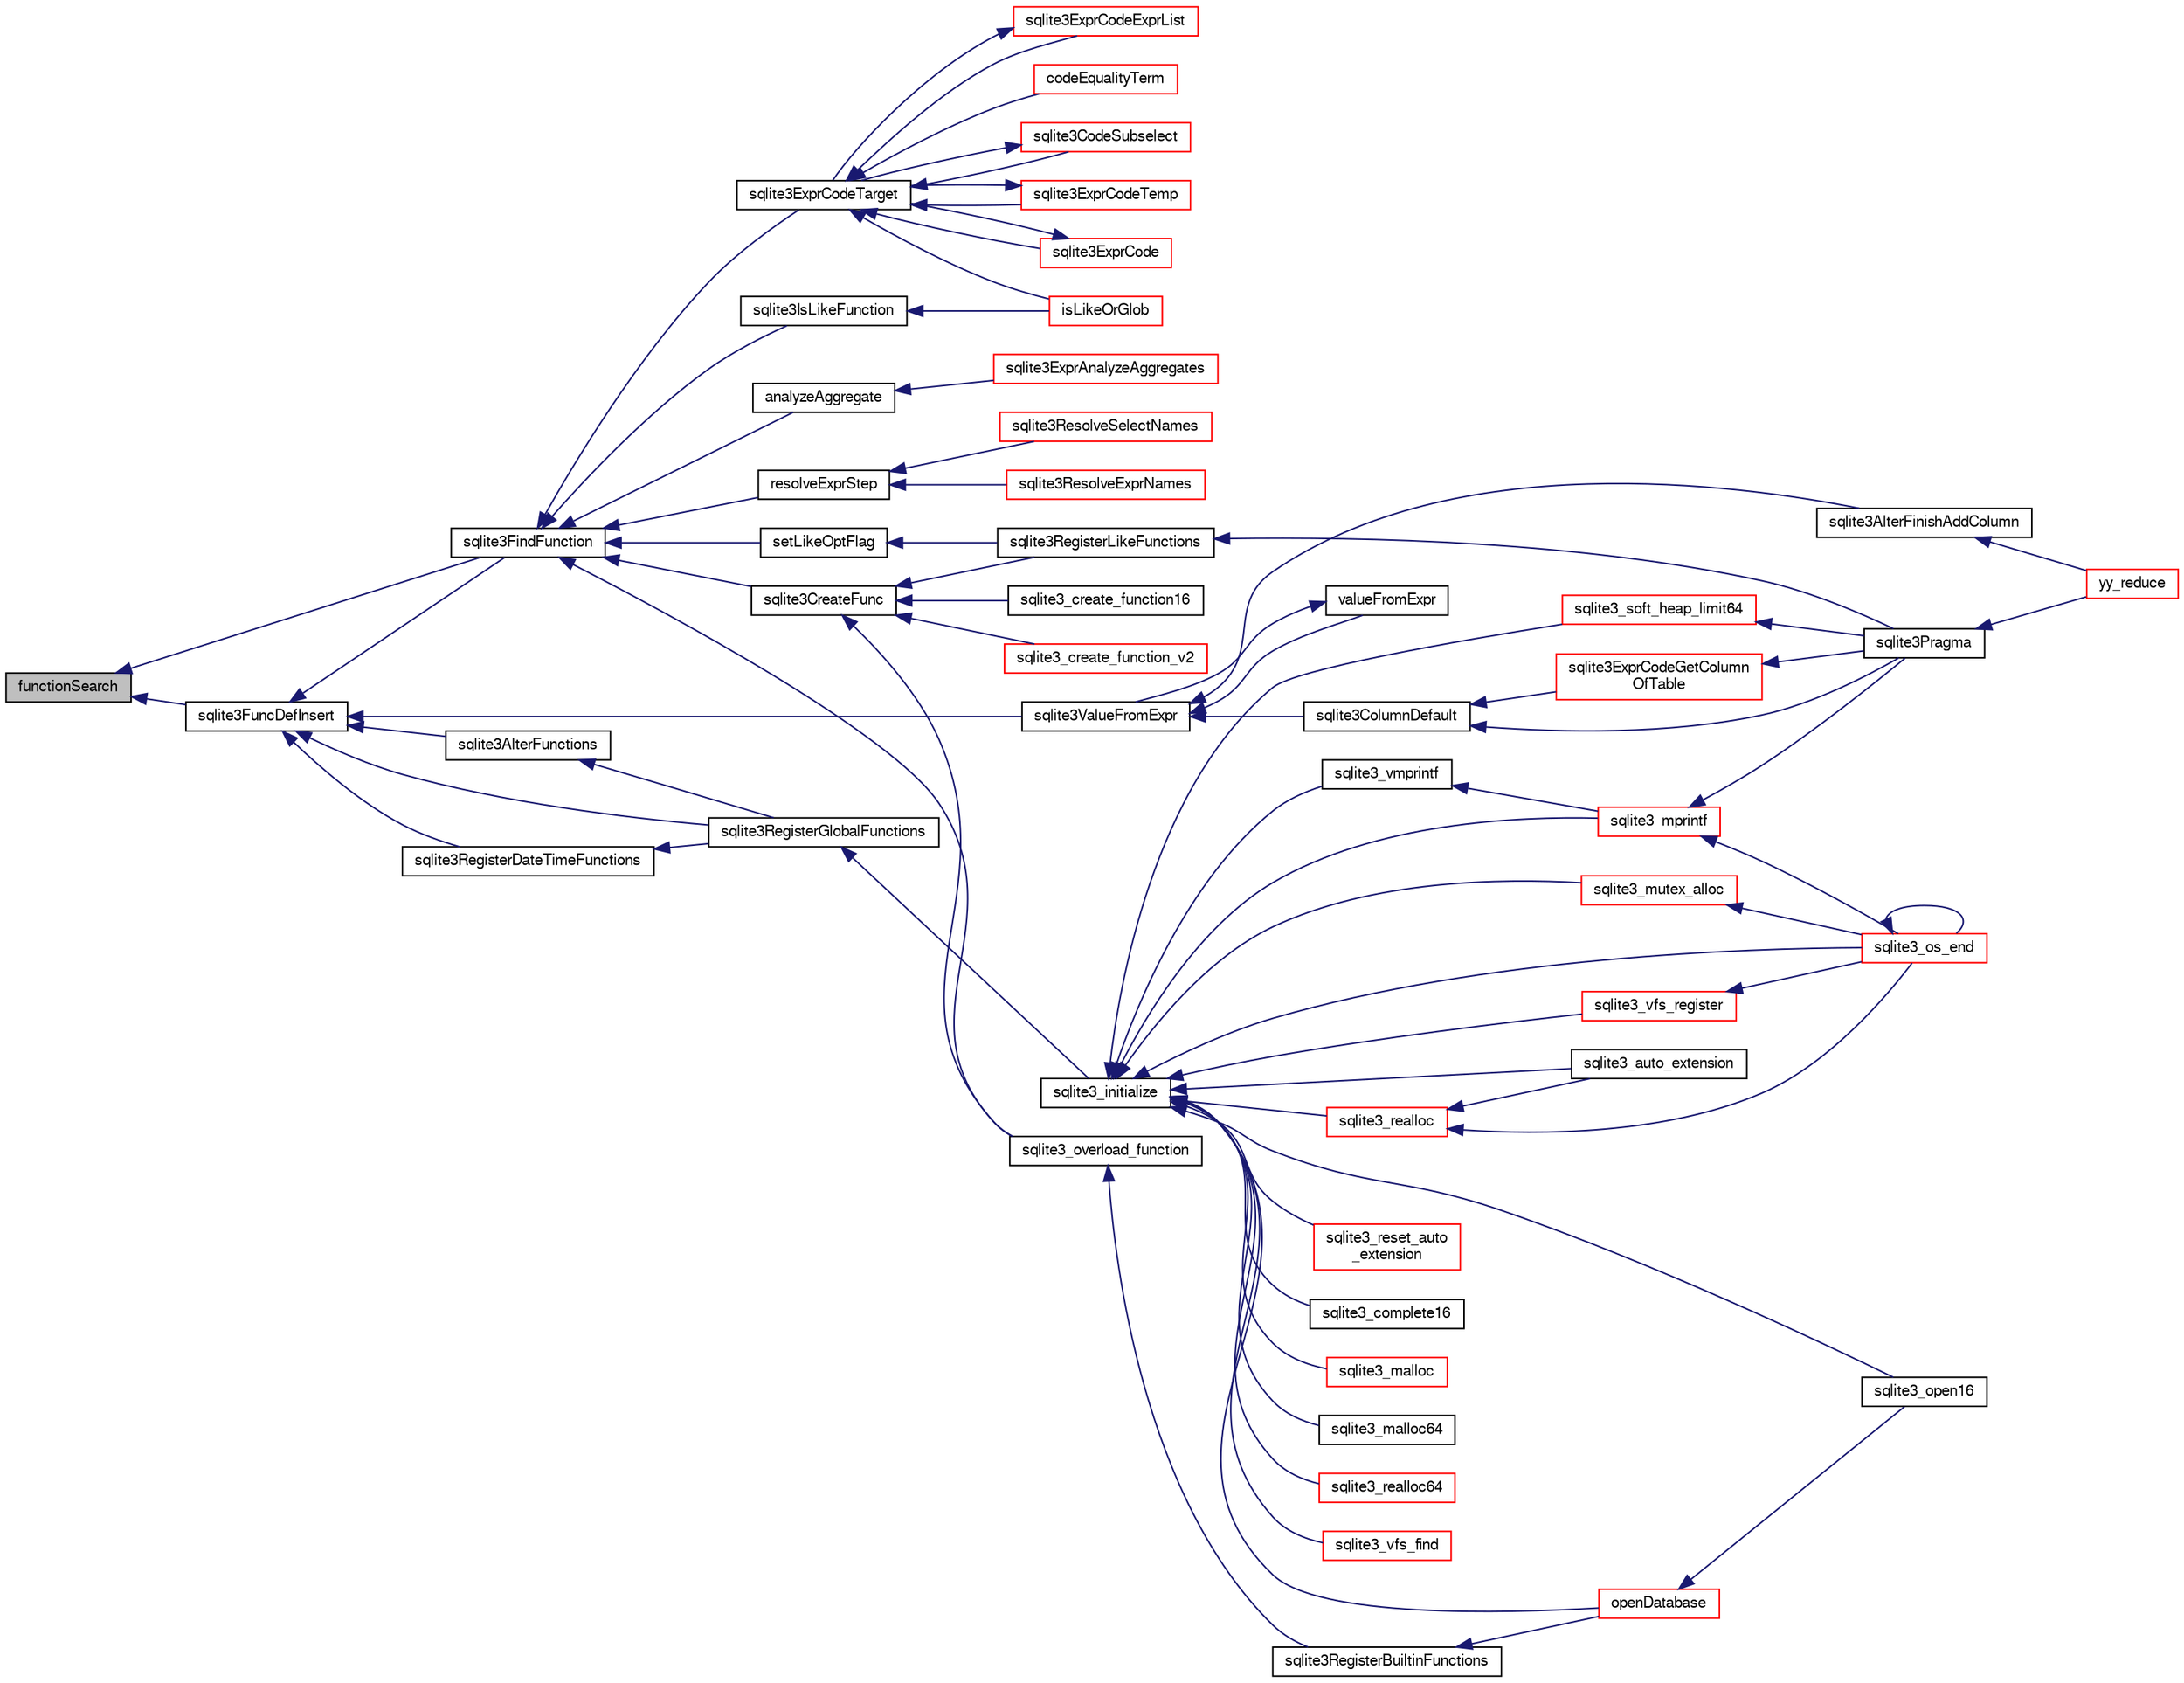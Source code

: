 digraph "functionSearch"
{
  edge [fontname="FreeSans",fontsize="10",labelfontname="FreeSans",labelfontsize="10"];
  node [fontname="FreeSans",fontsize="10",shape=record];
  rankdir="LR";
  Node122445 [label="functionSearch",height=0.2,width=0.4,color="black", fillcolor="grey75", style="filled", fontcolor="black"];
  Node122445 -> Node122446 [dir="back",color="midnightblue",fontsize="10",style="solid",fontname="FreeSans"];
  Node122446 [label="sqlite3FuncDefInsert",height=0.2,width=0.4,color="black", fillcolor="white", style="filled",URL="$sqlite3_8c.html#a4792ef11f826665b64987bd051fa5a20"];
  Node122446 -> Node122447 [dir="back",color="midnightblue",fontsize="10",style="solid",fontname="FreeSans"];
  Node122447 [label="sqlite3RegisterDateTimeFunctions",height=0.2,width=0.4,color="black", fillcolor="white", style="filled",URL="$sqlite3_8c.html#a44405fdf6c4462912007f6602ecc0bb4"];
  Node122447 -> Node122448 [dir="back",color="midnightblue",fontsize="10",style="solid",fontname="FreeSans"];
  Node122448 [label="sqlite3RegisterGlobalFunctions",height=0.2,width=0.4,color="black", fillcolor="white", style="filled",URL="$sqlite3_8c.html#a9f75bd111010f29e1b8d74344473c4ec"];
  Node122448 -> Node122449 [dir="back",color="midnightblue",fontsize="10",style="solid",fontname="FreeSans"];
  Node122449 [label="sqlite3_initialize",height=0.2,width=0.4,color="black", fillcolor="white", style="filled",URL="$sqlite3_8h.html#ab0c0ee2d5d4cf8b28e9572296a8861df"];
  Node122449 -> Node122450 [dir="back",color="midnightblue",fontsize="10",style="solid",fontname="FreeSans"];
  Node122450 [label="sqlite3_vfs_find",height=0.2,width=0.4,color="red", fillcolor="white", style="filled",URL="$sqlite3_8h.html#ac201a26de3dfa1d6deb8069eb8d95627"];
  Node122449 -> Node122859 [dir="back",color="midnightblue",fontsize="10",style="solid",fontname="FreeSans"];
  Node122859 [label="sqlite3_vfs_register",height=0.2,width=0.4,color="red", fillcolor="white", style="filled",URL="$sqlite3_8h.html#a7184b289ccd4c4c7200589137d88c4ae"];
  Node122859 -> Node122456 [dir="back",color="midnightblue",fontsize="10",style="solid",fontname="FreeSans"];
  Node122456 [label="sqlite3_os_end",height=0.2,width=0.4,color="red", fillcolor="white", style="filled",URL="$sqlite3_8h.html#a2288c95881ecca13d994e42b6a958906"];
  Node122456 -> Node122456 [dir="back",color="midnightblue",fontsize="10",style="solid",fontname="FreeSans"];
  Node122449 -> Node122862 [dir="back",color="midnightblue",fontsize="10",style="solid",fontname="FreeSans"];
  Node122862 [label="sqlite3_mutex_alloc",height=0.2,width=0.4,color="red", fillcolor="white", style="filled",URL="$sqlite3_8h.html#aa3f89418cd18e99596435c958b29b650"];
  Node122862 -> Node122456 [dir="back",color="midnightblue",fontsize="10",style="solid",fontname="FreeSans"];
  Node122449 -> Node122935 [dir="back",color="midnightblue",fontsize="10",style="solid",fontname="FreeSans"];
  Node122935 [label="sqlite3_soft_heap_limit64",height=0.2,width=0.4,color="red", fillcolor="white", style="filled",URL="$sqlite3_8h.html#ab37b3a4d1652e3acb2c43d1252e6b852"];
  Node122935 -> Node122543 [dir="back",color="midnightblue",fontsize="10",style="solid",fontname="FreeSans"];
  Node122543 [label="sqlite3Pragma",height=0.2,width=0.4,color="black", fillcolor="white", style="filled",URL="$sqlite3_8c.html#a111391370f58f8e6a6eca51fd34d62ed"];
  Node122543 -> Node122495 [dir="back",color="midnightblue",fontsize="10",style="solid",fontname="FreeSans"];
  Node122495 [label="yy_reduce",height=0.2,width=0.4,color="red", fillcolor="white", style="filled",URL="$sqlite3_8c.html#a7c419a9b25711c666a9a2449ef377f14"];
  Node122449 -> Node122937 [dir="back",color="midnightblue",fontsize="10",style="solid",fontname="FreeSans"];
  Node122937 [label="sqlite3_malloc",height=0.2,width=0.4,color="red", fillcolor="white", style="filled",URL="$sqlite3_8h.html#a510e31845345737f17d86ce0b2328356"];
  Node122449 -> Node123204 [dir="back",color="midnightblue",fontsize="10",style="solid",fontname="FreeSans"];
  Node123204 [label="sqlite3_malloc64",height=0.2,width=0.4,color="black", fillcolor="white", style="filled",URL="$sqlite3_8h.html#a12b7ee85e539ea28c130c5c75b96a82a"];
  Node122449 -> Node123205 [dir="back",color="midnightblue",fontsize="10",style="solid",fontname="FreeSans"];
  Node123205 [label="sqlite3_realloc",height=0.2,width=0.4,color="red", fillcolor="white", style="filled",URL="$sqlite3_8h.html#a627f0eeface58024ef47403d8cc76b35"];
  Node123205 -> Node122456 [dir="back",color="midnightblue",fontsize="10",style="solid",fontname="FreeSans"];
  Node123205 -> Node123221 [dir="back",color="midnightblue",fontsize="10",style="solid",fontname="FreeSans"];
  Node123221 [label="sqlite3_auto_extension",height=0.2,width=0.4,color="black", fillcolor="white", style="filled",URL="$sqlite3_8h.html#a85a95b45e94f6bcd52aa39b6acdb36d7"];
  Node122449 -> Node123223 [dir="back",color="midnightblue",fontsize="10",style="solid",fontname="FreeSans"];
  Node123223 [label="sqlite3_realloc64",height=0.2,width=0.4,color="red", fillcolor="white", style="filled",URL="$sqlite3_8h.html#afe88c85e9f864a3fd92941cad197245d"];
  Node122449 -> Node123012 [dir="back",color="midnightblue",fontsize="10",style="solid",fontname="FreeSans"];
  Node123012 [label="sqlite3_vmprintf",height=0.2,width=0.4,color="black", fillcolor="white", style="filled",URL="$sqlite3_8h.html#ac240de67ddf003828f16a6d9dd3fa3ca"];
  Node123012 -> Node123013 [dir="back",color="midnightblue",fontsize="10",style="solid",fontname="FreeSans"];
  Node123013 [label="sqlite3_mprintf",height=0.2,width=0.4,color="red", fillcolor="white", style="filled",URL="$sqlite3_8h.html#a9533933e57f7ccbb48c32041ce3a8862"];
  Node123013 -> Node122456 [dir="back",color="midnightblue",fontsize="10",style="solid",fontname="FreeSans"];
  Node123013 -> Node122543 [dir="back",color="midnightblue",fontsize="10",style="solid",fontname="FreeSans"];
  Node122449 -> Node123013 [dir="back",color="midnightblue",fontsize="10",style="solid",fontname="FreeSans"];
  Node122449 -> Node122456 [dir="back",color="midnightblue",fontsize="10",style="solid",fontname="FreeSans"];
  Node122449 -> Node123221 [dir="back",color="midnightblue",fontsize="10",style="solid",fontname="FreeSans"];
  Node122449 -> Node123323 [dir="back",color="midnightblue",fontsize="10",style="solid",fontname="FreeSans"];
  Node123323 [label="sqlite3_reset_auto\l_extension",height=0.2,width=0.4,color="red", fillcolor="white", style="filled",URL="$sqlite3_8h.html#ac33f4064ae6690cada7bdc89e8153ffc"];
  Node122449 -> Node123188 [dir="back",color="midnightblue",fontsize="10",style="solid",fontname="FreeSans"];
  Node123188 [label="sqlite3_complete16",height=0.2,width=0.4,color="black", fillcolor="white", style="filled",URL="$sqlite3_8h.html#a3260341c2ef82787acca48414a1d03a1"];
  Node122449 -> Node122700 [dir="back",color="midnightblue",fontsize="10",style="solid",fontname="FreeSans"];
  Node122700 [label="openDatabase",height=0.2,width=0.4,color="red", fillcolor="white", style="filled",URL="$sqlite3_8c.html#a6a9c3bc3a64234e863413f41db473758"];
  Node122700 -> Node122703 [dir="back",color="midnightblue",fontsize="10",style="solid",fontname="FreeSans"];
  Node122703 [label="sqlite3_open16",height=0.2,width=0.4,color="black", fillcolor="white", style="filled",URL="$sqlite3_8h.html#adbc401bb96713f32e553db32f6f3ca33"];
  Node122449 -> Node122703 [dir="back",color="midnightblue",fontsize="10",style="solid",fontname="FreeSans"];
  Node122446 -> Node122898 [dir="back",color="midnightblue",fontsize="10",style="solid",fontname="FreeSans"];
  Node122898 [label="sqlite3ValueFromExpr",height=0.2,width=0.4,color="black", fillcolor="white", style="filled",URL="$sqlite3_8c.html#af103c812684544760641a1cd4d9745df"];
  Node122898 -> Node122897 [dir="back",color="midnightblue",fontsize="10",style="solid",fontname="FreeSans"];
  Node122897 [label="valueFromExpr",height=0.2,width=0.4,color="black", fillcolor="white", style="filled",URL="$sqlite3_8c.html#a08f91b27c0189e8b5bcdea6537466b7c"];
  Node122897 -> Node122898 [dir="back",color="midnightblue",fontsize="10",style="solid",fontname="FreeSans"];
  Node122898 -> Node122634 [dir="back",color="midnightblue",fontsize="10",style="solid",fontname="FreeSans"];
  Node122634 [label="sqlite3AlterFinishAddColumn",height=0.2,width=0.4,color="black", fillcolor="white", style="filled",URL="$sqlite3_8c.html#a392e1e5be904b01216faae16a77c2c31"];
  Node122634 -> Node122495 [dir="back",color="midnightblue",fontsize="10",style="solid",fontname="FreeSans"];
  Node122898 -> Node122899 [dir="back",color="midnightblue",fontsize="10",style="solid",fontname="FreeSans"];
  Node122899 [label="sqlite3ColumnDefault",height=0.2,width=0.4,color="black", fillcolor="white", style="filled",URL="$sqlite3_8c.html#a59f47949957801afdf53735549eacc7d"];
  Node122899 -> Node122900 [dir="back",color="midnightblue",fontsize="10",style="solid",fontname="FreeSans"];
  Node122900 [label="sqlite3ExprCodeGetColumn\lOfTable",height=0.2,width=0.4,color="red", fillcolor="white", style="filled",URL="$sqlite3_8c.html#aef676ae689397d0e050eb0a360c32315"];
  Node122900 -> Node122543 [dir="back",color="midnightblue",fontsize="10",style="solid",fontname="FreeSans"];
  Node122899 -> Node122543 [dir="back",color="midnightblue",fontsize="10",style="solid",fontname="FreeSans"];
  Node122446 -> Node122946 [dir="back",color="midnightblue",fontsize="10",style="solid",fontname="FreeSans"];
  Node122946 [label="sqlite3AlterFunctions",height=0.2,width=0.4,color="black", fillcolor="white", style="filled",URL="$sqlite3_8c.html#a4b5f51ee63825132199e65d41eabafb7"];
  Node122946 -> Node122448 [dir="back",color="midnightblue",fontsize="10",style="solid",fontname="FreeSans"];
  Node122446 -> Node123324 [dir="back",color="midnightblue",fontsize="10",style="solid",fontname="FreeSans"];
  Node123324 [label="sqlite3FindFunction",height=0.2,width=0.4,color="black", fillcolor="white", style="filled",URL="$sqlite3_8c.html#a5138472d62a50ed750b51d3b3f19d954"];
  Node123324 -> Node122610 [dir="back",color="midnightblue",fontsize="10",style="solid",fontname="FreeSans"];
  Node122610 [label="resolveExprStep",height=0.2,width=0.4,color="black", fillcolor="white", style="filled",URL="$sqlite3_8c.html#a0687a8650fd8a4ebbf5c2c5a75a8fb13"];
  Node122610 -> Node122530 [dir="back",color="midnightblue",fontsize="10",style="solid",fontname="FreeSans"];
  Node122530 [label="sqlite3ResolveExprNames",height=0.2,width=0.4,color="red", fillcolor="white", style="filled",URL="$sqlite3_8c.html#a537cf717a3f847807d3a3fd65da636ad"];
  Node122610 -> Node122540 [dir="back",color="midnightblue",fontsize="10",style="solid",fontname="FreeSans"];
  Node122540 [label="sqlite3ResolveSelectNames",height=0.2,width=0.4,color="red", fillcolor="white", style="filled",URL="$sqlite3_8c.html#a0cf10c480643b1ab9eaa02056a400734"];
  Node123324 -> Node122548 [dir="back",color="midnightblue",fontsize="10",style="solid",fontname="FreeSans"];
  Node122548 [label="sqlite3ExprCodeTarget",height=0.2,width=0.4,color="black", fillcolor="white", style="filled",URL="$sqlite3_8c.html#a4f308397a0a3ed299ed31aaa1ae2a293"];
  Node122548 -> Node122545 [dir="back",color="midnightblue",fontsize="10",style="solid",fontname="FreeSans"];
  Node122545 [label="sqlite3CodeSubselect",height=0.2,width=0.4,color="red", fillcolor="white", style="filled",URL="$sqlite3_8c.html#aa69b46d2204a1d1b110107a1be12ee0c"];
  Node122545 -> Node122548 [dir="back",color="midnightblue",fontsize="10",style="solid",fontname="FreeSans"];
  Node122548 -> Node122549 [dir="back",color="midnightblue",fontsize="10",style="solid",fontname="FreeSans"];
  Node122549 [label="sqlite3ExprCodeTemp",height=0.2,width=0.4,color="red", fillcolor="white", style="filled",URL="$sqlite3_8c.html#a3bc5c1ccb3c5851847e2aeb4a84ae1fc"];
  Node122549 -> Node122548 [dir="back",color="midnightblue",fontsize="10",style="solid",fontname="FreeSans"];
  Node122548 -> Node122562 [dir="back",color="midnightblue",fontsize="10",style="solid",fontname="FreeSans"];
  Node122562 [label="sqlite3ExprCode",height=0.2,width=0.4,color="red", fillcolor="white", style="filled",URL="$sqlite3_8c.html#a75f270fb0b111b86924cca4ea507b417"];
  Node122562 -> Node122548 [dir="back",color="midnightblue",fontsize="10",style="solid",fontname="FreeSans"];
  Node122548 -> Node122571 [dir="back",color="midnightblue",fontsize="10",style="solid",fontname="FreeSans"];
  Node122571 [label="sqlite3ExprCodeExprList",height=0.2,width=0.4,color="red", fillcolor="white", style="filled",URL="$sqlite3_8c.html#a05b2b3dc3de7565de24eb3a2ff4e9566"];
  Node122571 -> Node122548 [dir="back",color="midnightblue",fontsize="10",style="solid",fontname="FreeSans"];
  Node122548 -> Node122574 [dir="back",color="midnightblue",fontsize="10",style="solid",fontname="FreeSans"];
  Node122574 [label="isLikeOrGlob",height=0.2,width=0.4,color="red", fillcolor="white", style="filled",URL="$sqlite3_8c.html#a6c38e495198bf8976f68d1a6ebd74a50"];
  Node122548 -> Node122583 [dir="back",color="midnightblue",fontsize="10",style="solid",fontname="FreeSans"];
  Node122583 [label="codeEqualityTerm",height=0.2,width=0.4,color="red", fillcolor="white", style="filled",URL="$sqlite3_8c.html#ad88a57073f031452c9843e97f15acc47"];
  Node123324 -> Node123312 [dir="back",color="midnightblue",fontsize="10",style="solid",fontname="FreeSans"];
  Node123312 [label="analyzeAggregate",height=0.2,width=0.4,color="black", fillcolor="white", style="filled",URL="$sqlite3_8c.html#a6b02b8b5e691498db3c59afbf9322585"];
  Node123312 -> Node123313 [dir="back",color="midnightblue",fontsize="10",style="solid",fontname="FreeSans"];
  Node123313 [label="sqlite3ExprAnalyzeAggregates",height=0.2,width=0.4,color="red", fillcolor="white", style="filled",URL="$sqlite3_8c.html#a37993a67d19990d8bb9bd8bb93d3eee6"];
  Node123324 -> Node123325 [dir="back",color="midnightblue",fontsize="10",style="solid",fontname="FreeSans"];
  Node123325 [label="setLikeOptFlag",height=0.2,width=0.4,color="black", fillcolor="white", style="filled",URL="$sqlite3_8c.html#ae11d0eee802031a76a9fe966976aa7ae"];
  Node123325 -> Node122967 [dir="back",color="midnightblue",fontsize="10",style="solid",fontname="FreeSans"];
  Node122967 [label="sqlite3RegisterLikeFunctions",height=0.2,width=0.4,color="black", fillcolor="white", style="filled",URL="$sqlite3_8c.html#a8d807e0e5709528765edfc75696dbdb5"];
  Node122967 -> Node122543 [dir="back",color="midnightblue",fontsize="10",style="solid",fontname="FreeSans"];
  Node123324 -> Node123326 [dir="back",color="midnightblue",fontsize="10",style="solid",fontname="FreeSans"];
  Node123326 [label="sqlite3IsLikeFunction",height=0.2,width=0.4,color="black", fillcolor="white", style="filled",URL="$sqlite3_8c.html#a8f103fddc426dd932ea9d796e3e9a4c7"];
  Node123326 -> Node122574 [dir="back",color="midnightblue",fontsize="10",style="solid",fontname="FreeSans"];
  Node123324 -> Node122966 [dir="back",color="midnightblue",fontsize="10",style="solid",fontname="FreeSans"];
  Node122966 [label="sqlite3CreateFunc",height=0.2,width=0.4,color="black", fillcolor="white", style="filled",URL="$sqlite3_8c.html#a686d432574e951a7205c7fe113c93fe2"];
  Node122966 -> Node122967 [dir="back",color="midnightblue",fontsize="10",style="solid",fontname="FreeSans"];
  Node122966 -> Node122968 [dir="back",color="midnightblue",fontsize="10",style="solid",fontname="FreeSans"];
  Node122968 [label="sqlite3_create_function_v2",height=0.2,width=0.4,color="red", fillcolor="white", style="filled",URL="$sqlite3_8h.html#aea30a470c3e6fcd38c0399fd348ce7c2"];
  Node122966 -> Node122970 [dir="back",color="midnightblue",fontsize="10",style="solid",fontname="FreeSans"];
  Node122970 [label="sqlite3_create_function16",height=0.2,width=0.4,color="black", fillcolor="white", style="filled",URL="$sqlite3_8h.html#a8751bf4e2e9dbc53f2df8c00a53b3ace"];
  Node122966 -> Node122971 [dir="back",color="midnightblue",fontsize="10",style="solid",fontname="FreeSans"];
  Node122971 [label="sqlite3_overload_function",height=0.2,width=0.4,color="black", fillcolor="white", style="filled",URL="$sqlite3_8h.html#a03692933621e0b16a4a02e1e426cf318"];
  Node122971 -> Node122972 [dir="back",color="midnightblue",fontsize="10",style="solid",fontname="FreeSans"];
  Node122972 [label="sqlite3RegisterBuiltinFunctions",height=0.2,width=0.4,color="black", fillcolor="white", style="filled",URL="$sqlite3_8c.html#aac92d3a6ec24725a7979ee04de350853"];
  Node122972 -> Node122700 [dir="back",color="midnightblue",fontsize="10",style="solid",fontname="FreeSans"];
  Node123324 -> Node122971 [dir="back",color="midnightblue",fontsize="10",style="solid",fontname="FreeSans"];
  Node122446 -> Node122448 [dir="back",color="midnightblue",fontsize="10",style="solid",fontname="FreeSans"];
  Node122445 -> Node123324 [dir="back",color="midnightblue",fontsize="10",style="solid",fontname="FreeSans"];
}
